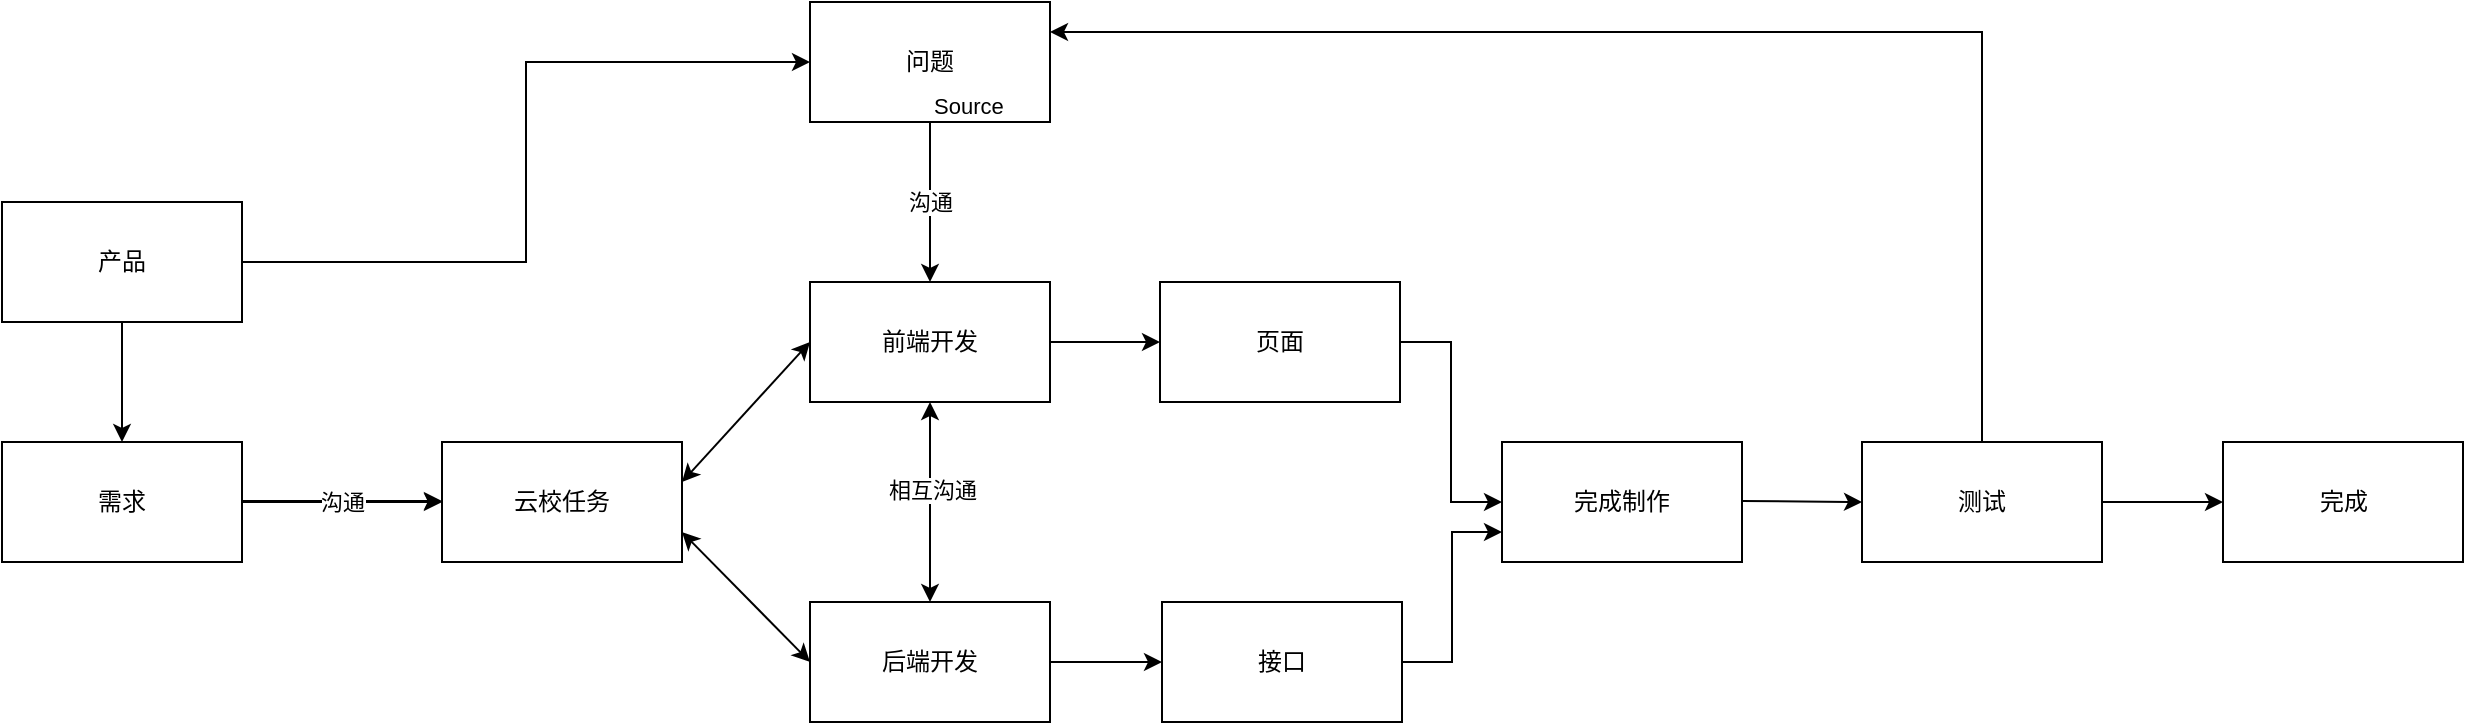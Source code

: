 <mxfile version="14.4.9" type="github"><diagram id="Z_jKiYndG9THij9rGIHJ" name="Page-1"><mxGraphModel dx="1279" dy="821" grid="1" gridSize="10" guides="1" tooltips="1" connect="1" arrows="1" fold="1" page="1" pageScale="1" pageWidth="827" pageHeight="1169" math="0" shadow="0"><root><mxCell id="0"/><mxCell id="1" parent="0"/><mxCell id="RkqPOUeh3crZLxh0Hq1I-7" value="" style="edgeStyle=orthogonalEdgeStyle;rounded=0;orthogonalLoop=1;jettySize=auto;html=1;" edge="1" parent="1" source="RkqPOUeh3crZLxh0Hq1I-1" target="RkqPOUeh3crZLxh0Hq1I-2"><mxGeometry relative="1" as="geometry"/></mxCell><mxCell id="RkqPOUeh3crZLxh0Hq1I-1" value="需求" style="rounded=0;whiteSpace=wrap;html=1;" vertex="1" parent="1"><mxGeometry x="10" y="350" width="120" height="60" as="geometry"/></mxCell><mxCell id="RkqPOUeh3crZLxh0Hq1I-2" value="云校任务" style="rounded=0;whiteSpace=wrap;html=1;" vertex="1" parent="1"><mxGeometry x="230" y="350" width="120" height="60" as="geometry"/></mxCell><mxCell id="RkqPOUeh3crZLxh0Hq1I-5" value="" style="endArrow=classic;html=1;" edge="1" parent="1"><mxGeometry relative="1" as="geometry"><mxPoint x="130" y="379.5" as="sourcePoint"/><mxPoint x="230" y="379.5" as="targetPoint"/></mxGeometry></mxCell><mxCell id="RkqPOUeh3crZLxh0Hq1I-6" value="沟通" style="edgeLabel;resizable=0;html=1;align=center;verticalAlign=middle;" connectable="0" vertex="1" parent="RkqPOUeh3crZLxh0Hq1I-5"><mxGeometry relative="1" as="geometry"/></mxCell><mxCell id="RkqPOUeh3crZLxh0Hq1I-8" value="前端开发" style="rounded=0;whiteSpace=wrap;html=1;" vertex="1" parent="1"><mxGeometry x="414" y="270" width="120" height="60" as="geometry"/></mxCell><mxCell id="RkqPOUeh3crZLxh0Hq1I-9" value="后端开发" style="rounded=0;whiteSpace=wrap;html=1;" vertex="1" parent="1"><mxGeometry x="414" y="430" width="120" height="60" as="geometry"/></mxCell><mxCell id="RkqPOUeh3crZLxh0Hq1I-12" value="" style="endArrow=classic;startArrow=classic;html=1;entryX=0;entryY=0.5;entryDx=0;entryDy=0;" edge="1" parent="1" target="RkqPOUeh3crZLxh0Hq1I-8"><mxGeometry width="50" height="50" relative="1" as="geometry"><mxPoint x="350" y="370" as="sourcePoint"/><mxPoint x="400" y="320" as="targetPoint"/></mxGeometry></mxCell><mxCell id="RkqPOUeh3crZLxh0Hq1I-13" value="" style="endArrow=classic;startArrow=classic;html=1;exitX=1;exitY=0.75;exitDx=0;exitDy=0;entryX=0;entryY=0.5;entryDx=0;entryDy=0;" edge="1" parent="1" source="RkqPOUeh3crZLxh0Hq1I-2" target="RkqPOUeh3crZLxh0Hq1I-9"><mxGeometry width="50" height="50" relative="1" as="geometry"><mxPoint x="370" y="390" as="sourcePoint"/><mxPoint x="440" y="420" as="targetPoint"/></mxGeometry></mxCell><mxCell id="RkqPOUeh3crZLxh0Hq1I-27" style="edgeStyle=orthogonalEdgeStyle;rounded=0;orthogonalLoop=1;jettySize=auto;html=1;entryX=0;entryY=0.75;entryDx=0;entryDy=0;" edge="1" parent="1" source="RkqPOUeh3crZLxh0Hq1I-15" target="RkqPOUeh3crZLxh0Hq1I-20"><mxGeometry relative="1" as="geometry"/></mxCell><mxCell id="RkqPOUeh3crZLxh0Hq1I-15" value="接口" style="rounded=0;whiteSpace=wrap;html=1;" vertex="1" parent="1"><mxGeometry x="590" y="430" width="120" height="60" as="geometry"/></mxCell><mxCell id="RkqPOUeh3crZLxh0Hq1I-29" style="edgeStyle=orthogonalEdgeStyle;rounded=0;orthogonalLoop=1;jettySize=auto;html=1;exitX=1;exitY=0.5;exitDx=0;exitDy=0;entryX=0;entryY=0.5;entryDx=0;entryDy=0;" edge="1" parent="1" source="RkqPOUeh3crZLxh0Hq1I-16" target="RkqPOUeh3crZLxh0Hq1I-20"><mxGeometry relative="1" as="geometry"/></mxCell><mxCell id="RkqPOUeh3crZLxh0Hq1I-16" value="页面" style="rounded=0;whiteSpace=wrap;html=1;" vertex="1" parent="1"><mxGeometry x="589" y="270" width="120" height="60" as="geometry"/></mxCell><mxCell id="RkqPOUeh3crZLxh0Hq1I-18" value="" style="endArrow=classic;startArrow=classic;html=1;entryX=0.5;entryY=1;entryDx=0;entryDy=0;exitX=0.5;exitY=0;exitDx=0;exitDy=0;" edge="1" parent="1" source="RkqPOUeh3crZLxh0Hq1I-9" target="RkqPOUeh3crZLxh0Hq1I-8"><mxGeometry width="50" height="50" relative="1" as="geometry"><mxPoint x="400" y="390" as="sourcePoint"/><mxPoint x="450" y="340" as="targetPoint"/></mxGeometry></mxCell><mxCell id="RkqPOUeh3crZLxh0Hq1I-19" value="相互沟通" style="edgeLabel;html=1;align=center;verticalAlign=middle;resizable=0;points=[];" vertex="1" connectable="0" parent="RkqPOUeh3crZLxh0Hq1I-18"><mxGeometry x="0.12" y="-1" relative="1" as="geometry"><mxPoint as="offset"/></mxGeometry></mxCell><mxCell id="RkqPOUeh3crZLxh0Hq1I-20" value="完成制作" style="rounded=0;whiteSpace=wrap;html=1;" vertex="1" parent="1"><mxGeometry x="760" y="350" width="120" height="60" as="geometry"/></mxCell><mxCell id="RkqPOUeh3crZLxh0Hq1I-22" value="" style="endArrow=classic;html=1;exitX=1;exitY=0.5;exitDx=0;exitDy=0;entryX=0;entryY=0.5;entryDx=0;entryDy=0;" edge="1" parent="1" source="RkqPOUeh3crZLxh0Hq1I-8" target="RkqPOUeh3crZLxh0Hq1I-16"><mxGeometry relative="1" as="geometry"><mxPoint x="620" y="360" as="sourcePoint"/><mxPoint x="720" y="360" as="targetPoint"/></mxGeometry></mxCell><mxCell id="RkqPOUeh3crZLxh0Hq1I-24" value="" style="endArrow=classic;html=1;exitX=1;exitY=0.5;exitDx=0;exitDy=0;entryX=0;entryY=0.5;entryDx=0;entryDy=0;" edge="1" parent="1" source="RkqPOUeh3crZLxh0Hq1I-9" target="RkqPOUeh3crZLxh0Hq1I-15"><mxGeometry relative="1" as="geometry"><mxPoint x="590" y="360" as="sourcePoint"/><mxPoint x="750" y="360" as="targetPoint"/></mxGeometry></mxCell><mxCell id="RkqPOUeh3crZLxh0Hq1I-43" style="edgeStyle=orthogonalEdgeStyle;rounded=0;orthogonalLoop=1;jettySize=auto;html=1;entryX=1;entryY=0.25;entryDx=0;entryDy=0;" edge="1" parent="1" source="RkqPOUeh3crZLxh0Hq1I-30" target="RkqPOUeh3crZLxh0Hq1I-40"><mxGeometry relative="1" as="geometry"><mxPoint x="1000" y="150" as="targetPoint"/><Array as="points"><mxPoint x="1000" y="145"/></Array></mxGeometry></mxCell><mxCell id="RkqPOUeh3crZLxh0Hq1I-51" style="edgeStyle=orthogonalEdgeStyle;rounded=0;orthogonalLoop=1;jettySize=auto;html=1;" edge="1" parent="1" source="RkqPOUeh3crZLxh0Hq1I-30" target="RkqPOUeh3crZLxh0Hq1I-50"><mxGeometry relative="1" as="geometry"/></mxCell><mxCell id="RkqPOUeh3crZLxh0Hq1I-30" value="测试" style="rounded=0;whiteSpace=wrap;html=1;" vertex="1" parent="1"><mxGeometry x="940" y="350" width="120" height="60" as="geometry"/></mxCell><mxCell id="RkqPOUeh3crZLxh0Hq1I-32" value="" style="endArrow=classic;html=1;" edge="1" parent="1"><mxGeometry relative="1" as="geometry"><mxPoint x="880" y="379.5" as="sourcePoint"/><mxPoint x="940" y="380" as="targetPoint"/></mxGeometry></mxCell><mxCell id="RkqPOUeh3crZLxh0Hq1I-36" value="" style="edgeStyle=orthogonalEdgeStyle;rounded=0;orthogonalLoop=1;jettySize=auto;html=1;" edge="1" parent="1" source="RkqPOUeh3crZLxh0Hq1I-35" target="RkqPOUeh3crZLxh0Hq1I-1"><mxGeometry relative="1" as="geometry"/></mxCell><mxCell id="RkqPOUeh3crZLxh0Hq1I-49" style="edgeStyle=orthogonalEdgeStyle;rounded=0;orthogonalLoop=1;jettySize=auto;html=1;entryX=0;entryY=0.5;entryDx=0;entryDy=0;" edge="1" parent="1" source="RkqPOUeh3crZLxh0Hq1I-35" target="RkqPOUeh3crZLxh0Hq1I-40"><mxGeometry relative="1" as="geometry"/></mxCell><mxCell id="RkqPOUeh3crZLxh0Hq1I-35" value="产品" style="rounded=0;whiteSpace=wrap;html=1;" vertex="1" parent="1"><mxGeometry x="10" y="230" width="120" height="60" as="geometry"/></mxCell><mxCell id="RkqPOUeh3crZLxh0Hq1I-40" value="问题" style="rounded=0;whiteSpace=wrap;html=1;" vertex="1" parent="1"><mxGeometry x="414" y="130" width="120" height="60" as="geometry"/></mxCell><mxCell id="RkqPOUeh3crZLxh0Hq1I-50" value="完成" style="rounded=0;whiteSpace=wrap;html=1;" vertex="1" parent="1"><mxGeometry x="1120.5" y="350" width="120" height="60" as="geometry"/></mxCell><mxCell id="RkqPOUeh3crZLxh0Hq1I-53" value="" style="endArrow=classic;html=1;exitX=0.5;exitY=1;exitDx=0;exitDy=0;" edge="1" parent="1" source="RkqPOUeh3crZLxh0Hq1I-40" target="RkqPOUeh3crZLxh0Hq1I-8"><mxGeometry relative="1" as="geometry"><mxPoint x="550" y="420" as="sourcePoint"/><mxPoint x="710" y="420" as="targetPoint"/></mxGeometry></mxCell><mxCell id="RkqPOUeh3crZLxh0Hq1I-54" value="沟通" style="edgeLabel;resizable=0;html=1;align=center;verticalAlign=middle;" connectable="0" vertex="1" parent="RkqPOUeh3crZLxh0Hq1I-53"><mxGeometry relative="1" as="geometry"/></mxCell><mxCell id="RkqPOUeh3crZLxh0Hq1I-55" value="Source" style="edgeLabel;resizable=0;html=1;align=left;verticalAlign=bottom;" connectable="0" vertex="1" parent="RkqPOUeh3crZLxh0Hq1I-53"><mxGeometry x="-1" relative="1" as="geometry"/></mxCell></root></mxGraphModel></diagram></mxfile>